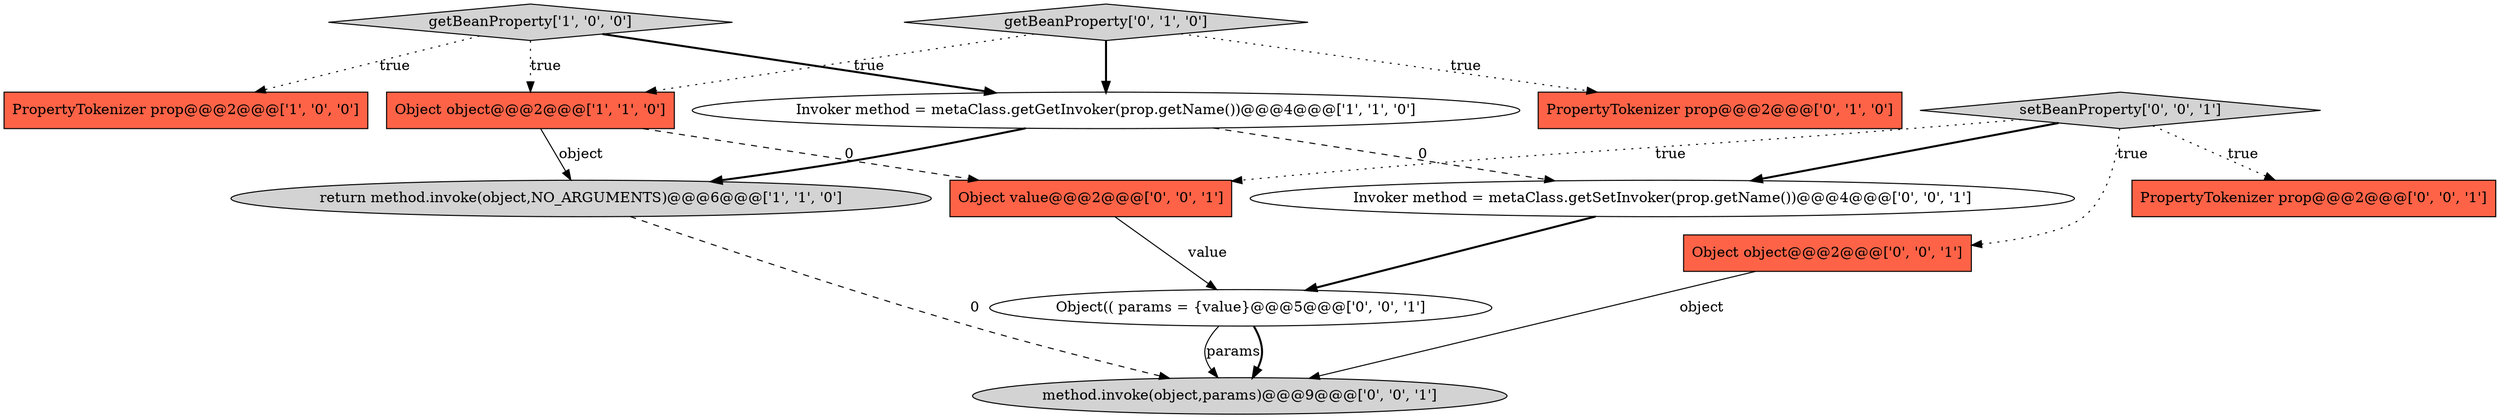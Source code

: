 digraph {
2 [style = filled, label = "Invoker method = metaClass.getGetInvoker(prop.getName())@@@4@@@['1', '1', '0']", fillcolor = white, shape = ellipse image = "AAA0AAABBB1BBB"];
0 [style = filled, label = "PropertyTokenizer prop@@@2@@@['1', '0', '0']", fillcolor = tomato, shape = box image = "AAA0AAABBB1BBB"];
3 [style = filled, label = "Object object@@@2@@@['1', '1', '0']", fillcolor = tomato, shape = box image = "AAA0AAABBB1BBB"];
12 [style = filled, label = "Object value@@@2@@@['0', '0', '1']", fillcolor = tomato, shape = box image = "AAA0AAABBB3BBB"];
11 [style = filled, label = "Object(( params = {value}@@@5@@@['0', '0', '1']", fillcolor = white, shape = ellipse image = "AAA0AAABBB3BBB"];
1 [style = filled, label = "getBeanProperty['1', '0', '0']", fillcolor = lightgray, shape = diamond image = "AAA0AAABBB1BBB"];
7 [style = filled, label = "setBeanProperty['0', '0', '1']", fillcolor = lightgray, shape = diamond image = "AAA0AAABBB3BBB"];
4 [style = filled, label = "return method.invoke(object,NO_ARGUMENTS)@@@6@@@['1', '1', '0']", fillcolor = lightgray, shape = ellipse image = "AAA0AAABBB1BBB"];
8 [style = filled, label = "Object object@@@2@@@['0', '0', '1']", fillcolor = tomato, shape = box image = "AAA0AAABBB3BBB"];
13 [style = filled, label = "Invoker method = metaClass.getSetInvoker(prop.getName())@@@4@@@['0', '0', '1']", fillcolor = white, shape = ellipse image = "AAA0AAABBB3BBB"];
9 [style = filled, label = "PropertyTokenizer prop@@@2@@@['0', '0', '1']", fillcolor = tomato, shape = box image = "AAA0AAABBB3BBB"];
10 [style = filled, label = "method.invoke(object,params)@@@9@@@['0', '0', '1']", fillcolor = lightgray, shape = ellipse image = "AAA0AAABBB3BBB"];
6 [style = filled, label = "getBeanProperty['0', '1', '0']", fillcolor = lightgray, shape = diamond image = "AAA0AAABBB2BBB"];
5 [style = filled, label = "PropertyTokenizer prop@@@2@@@['0', '1', '0']", fillcolor = tomato, shape = box image = "AAA0AAABBB2BBB"];
7->13 [style = bold, label=""];
3->4 [style = solid, label="object"];
1->2 [style = bold, label=""];
8->10 [style = solid, label="object"];
1->0 [style = dotted, label="true"];
3->12 [style = dashed, label="0"];
7->9 [style = dotted, label="true"];
6->3 [style = dotted, label="true"];
7->12 [style = dotted, label="true"];
12->11 [style = solid, label="value"];
11->10 [style = solid, label="params"];
7->8 [style = dotted, label="true"];
2->4 [style = bold, label=""];
13->11 [style = bold, label=""];
11->10 [style = bold, label=""];
2->13 [style = dashed, label="0"];
4->10 [style = dashed, label="0"];
1->3 [style = dotted, label="true"];
6->5 [style = dotted, label="true"];
6->2 [style = bold, label=""];
}
